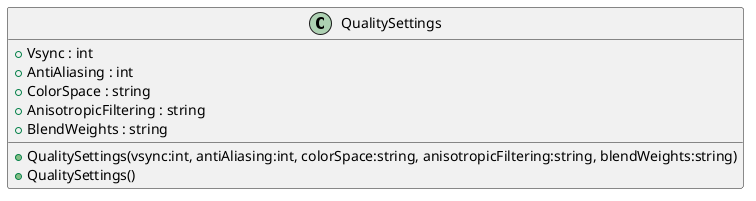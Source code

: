 @startuml
class QualitySettings {
    + QualitySettings(vsync:int, antiAliasing:int, colorSpace:string, anisotropicFiltering:string, blendWeights:string)
    + QualitySettings()
    + Vsync : int
    + AntiAliasing : int
    + ColorSpace : string
    + AnisotropicFiltering : string
    + BlendWeights : string
}
@enduml
